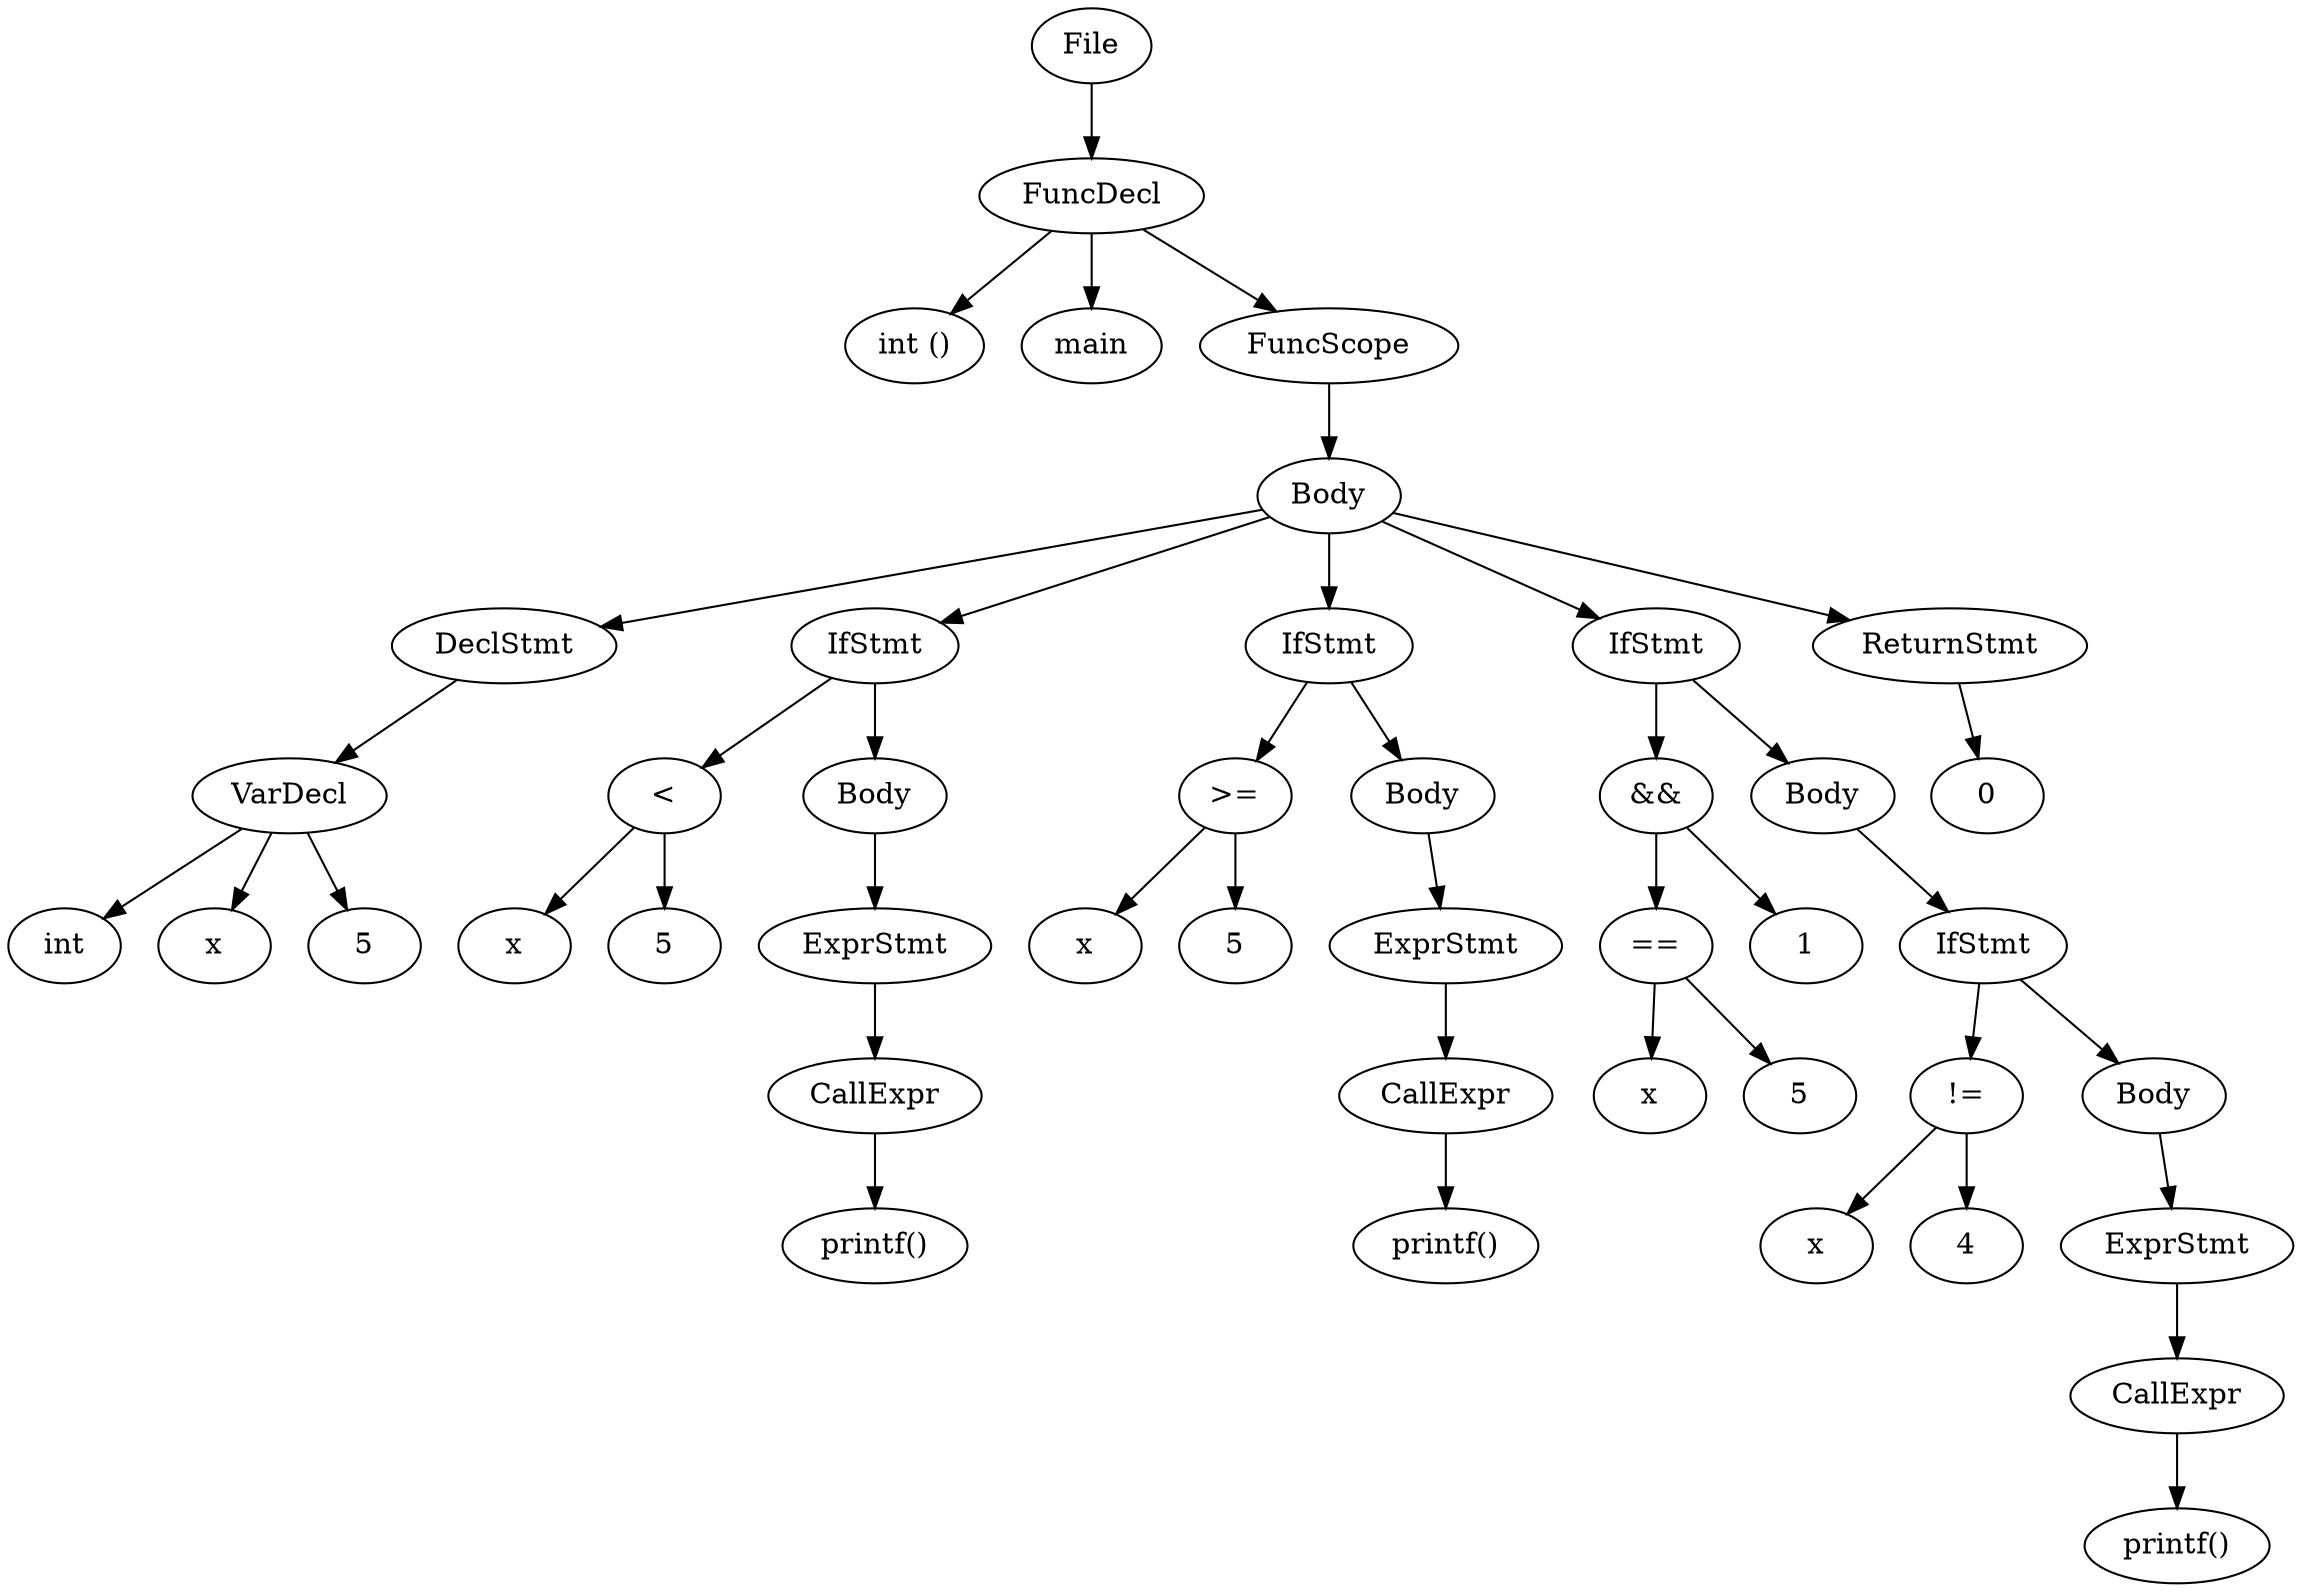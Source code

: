 digraph {n0 [label="File"];
n1 [label="FuncDecl"];
n2 [label="int ()"];
n3 [label="main"];
n4 [label="FuncScope"];
n6 [label="Body"];
n8 [label="DeclStmt"];
n9 [label="VarDecl"];
n10 [label="int"];
n11 [label="x"];
n12 [label="5"];
n13 [label="IfStmt"];
n15 [label="<"];
n16 [label="x"];
n17 [label="5"];
n18 [label="Body"];
n20 [label="ExprStmt"];
n21 [label="CallExpr"];
n22 [label="printf()"];
n24 [label="IfStmt"];
n26 [label=">="];
n27 [label="x"];
n28 [label="5"];
n29 [label="Body"];
n31 [label="ExprStmt"];
n32 [label="CallExpr"];
n33 [label="printf()"];
n35 [label="IfStmt"];
n37 [label="&&"];
n38 [label="=="];
n39 [label="x"];
n40 [label="5"];
n41 [label="1"];
n42 [label="Body"];
n44 [label="IfStmt"];
n46 [label="!="];
n47 [label="x"];
n48 [label="4"];
n49 [label="Body"];
n51 [label="ExprStmt"];
n52 [label="CallExpr"];
n53 [label="printf()"];
n55 [label="ReturnStmt"];
n56 [label="0"];
n0 -> n1
n1 -> n2
n1 -> n3
n1 -> n4
n4 -> n6
n6 -> n8
n8 -> n9
n9 -> n10
n9 -> n11
n9 -> n12
n6 -> n13
n13 -> n15
n15 -> n16
n15 -> n17
n13 -> n18
n18 -> n20
n20 -> n21
n21 -> n22
n6 -> n24
n24 -> n26
n26 -> n27
n26 -> n28
n24 -> n29
n29 -> n31
n31 -> n32
n32 -> n33
n6 -> n35
n35 -> n37
n37 -> n38
n38 -> n39
n38 -> n40
n37 -> n41
n35 -> n42
n42 -> n44
n44 -> n46
n46 -> n47
n46 -> n48
n44 -> n49
n49 -> n51
n51 -> n52
n52 -> n53
n6 -> n55
n55 -> n56
}